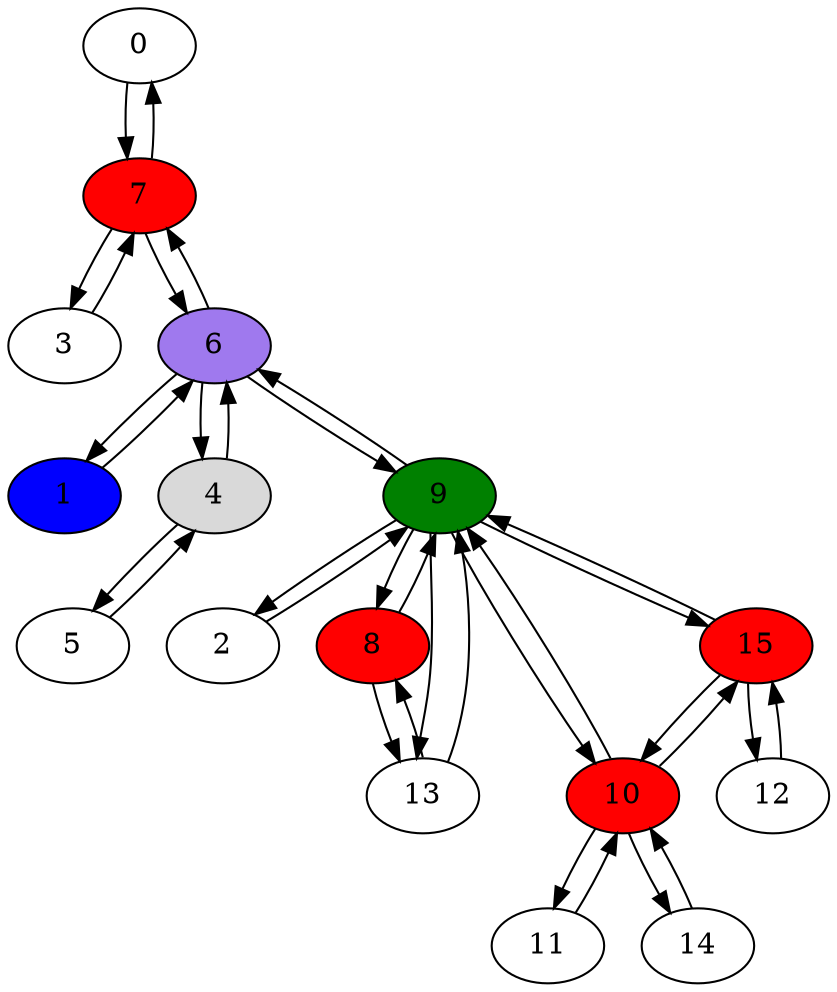 digraph{
0 [fillcolor="#FFFFFF",style="filled"];
1 [fillcolor="#0000FF",style="filled"];
2 [fillcolor="#FFFFFF",style="filled"];
3 [fillcolor="#FFFFFF",style="filled"];
4 [fillcolor="#D9D9D9",style="filled"];
5 [fillcolor="#FFFFFF",style="filled"];
6 [fillcolor="#9F79EE",style="filled"];
7 [fillcolor="#FF0000",style="filled"];
8 [fillcolor="#FF0000",style="filled"];
9 [fillcolor="#008000",style="filled"];
10 [fillcolor="#FF0000",style="filled"];
11 [fillcolor="#FFFFFF",style="filled"];
12 [fillcolor="#FFFFFF",style="filled"];
13 [fillcolor="#FFFFFF",style="filled"];
14 [fillcolor="#FFFFFF",style="filled"];
15 [fillcolor="#FF0000",style="filled"];
0 [ pos = "0,0!" ];
1 [ pos = "1,0!" ];
2 [ pos = "2,0!" ];
3 [ pos = "3,0!" ];
4 [ pos = "4,0!" ];
5 [ pos = "5,0!" ];
5->4;
4->5
6 [ pos = "6,0!" ];
6->1;
1->6
6->4;
4->6;
7 [ pos = "7,0!" ];
7->0;
0->7
7->3;
3->7
7->6;
6->7
8 [ pos = "8,0!" ];
9 [ pos = "9,0!" ];
9->2;
2->9
9->6;
6->9
9->8;
8->9
10 [ pos = "0,1!" ];
10->9;
9->10
11 [ pos = "1,1!" ];
11->10;
10->11
12 [ pos = "2,1!" ];
13 [ pos = "3,1!" ];
13->8;
8->13
13->9;
9->13
14 [ pos = "4,1!" ];
14->10;
10->14
15 [ pos = "5,1!" ];
15->9;
9->15
15->10;
10->15
15->12;
12->15
}
